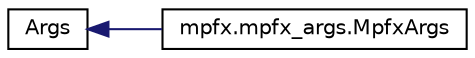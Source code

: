 digraph G
{
  edge [fontname="Helvetica",fontsize="10",labelfontname="Helvetica",labelfontsize="10"];
  node [fontname="Helvetica",fontsize="10",shape=record];
  rankdir=LR;
  Node1 [label="Args",height=0.2,width=0.4,color="black", fillcolor="white", style="filled",URL="$classArgs.html"];
  Node1 -> Node2 [dir=back,color="midnightblue",fontsize="10",style="solid",fontname="Helvetica"];
  Node2 [label="mpfx.mpfx_args.MpfxArgs",height=0.2,width=0.4,color="black", fillcolor="white", style="filled",URL="$classmpfx_1_1mpfx__args_1_1MpfxArgs.html",tooltip="Management of command-line options."];
}
